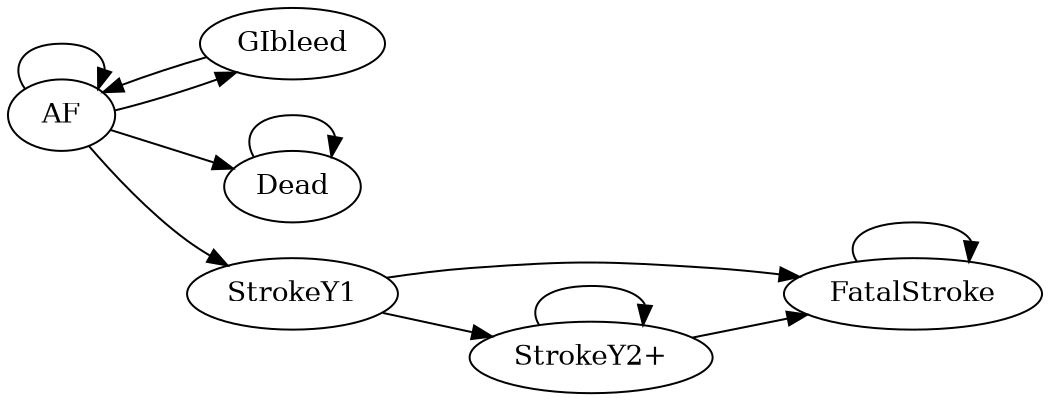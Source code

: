 digraph rdecision {
  size="7,7" ;
  rankdir=LR ;
   "AF" -> "AF"  ;
   "AF" -> "GIbleed"  ;
   "AF" -> "Dead"  ;
   "AF" -> "StrokeY1"  ;
   "GIbleed" -> "AF"  ;
   "StrokeY1" -> "FatalStroke"  ;
   "StrokeY1" -> "StrokeY2+"  ;
   "StrokeY2+" -> "StrokeY2+"  ;
   "StrokeY2+" -> "FatalStroke"  ;
   "Dead" -> "Dead"  ;
   "FatalStroke" -> "FatalStroke"  ;
}
